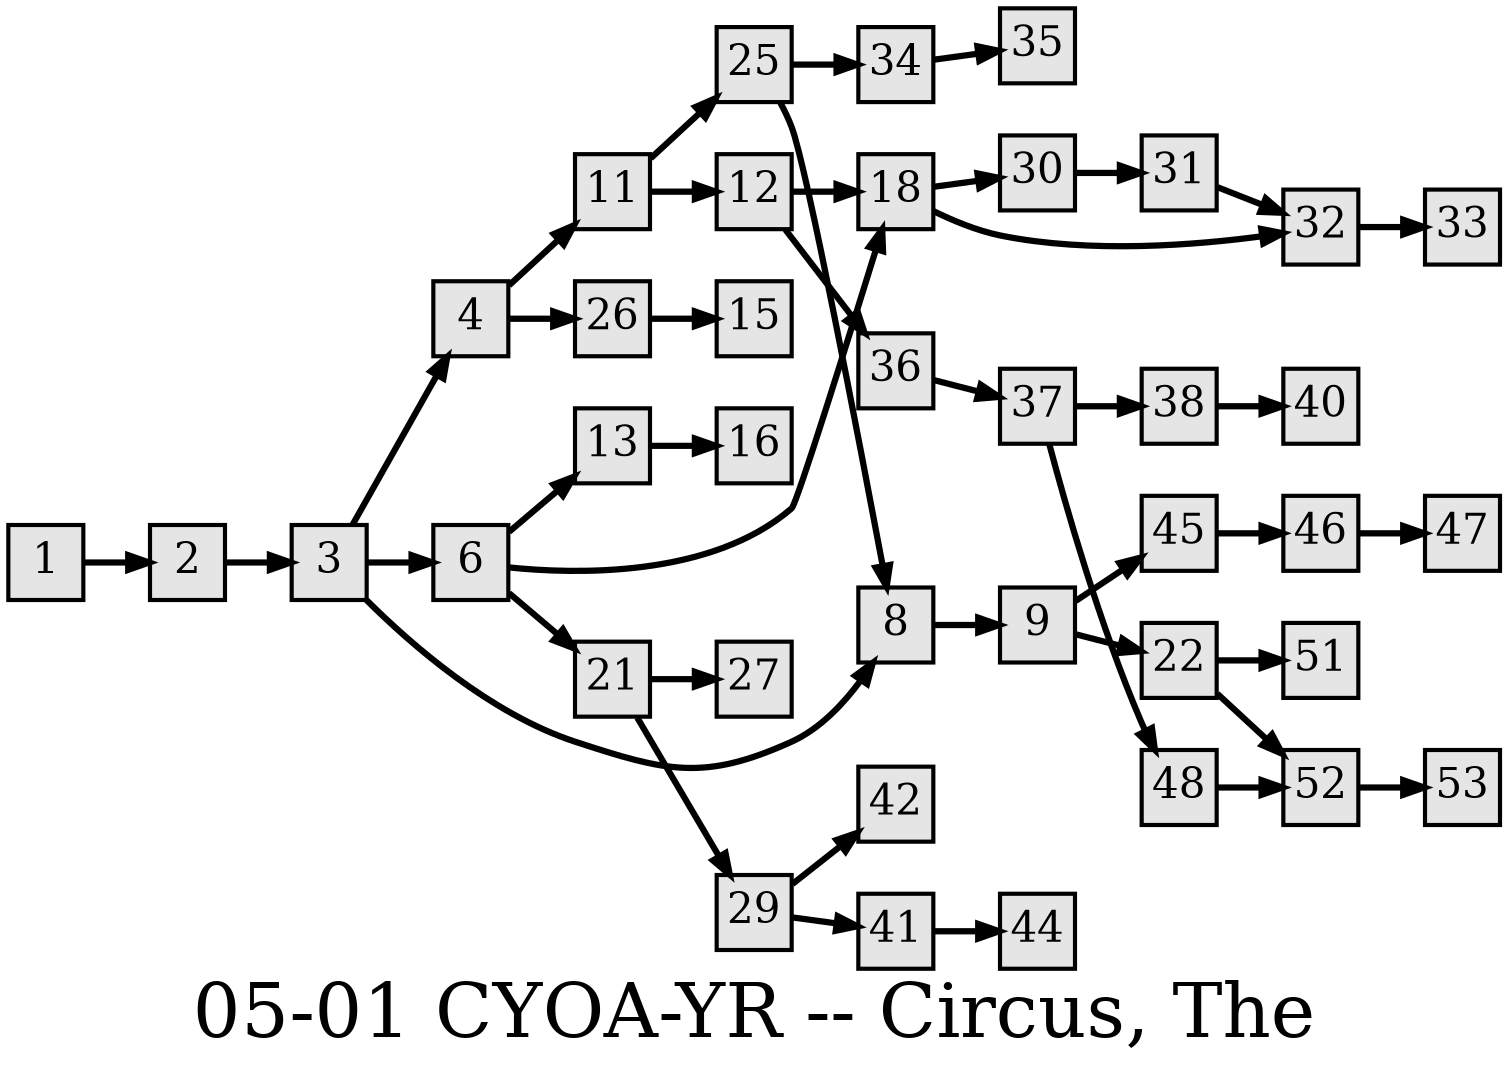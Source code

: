digraph g{
  graph [ label="05-01 CYOA-YR -- Circus, The" rankdir=LR, ordering=out, fontsize=36, nodesep="0.35", ranksep="0.45"];
  node  [shape=rect, penwidth=2, fontsize=20, style=filled, fillcolor=grey90, margin="0,0", labelfloat=true, regular=true, fixedsize=true];
  edge  [labelfloat=true, penwidth=3, fontsize=12];

  1 -> 2;
  2 -> 3;
  3 -> 4;
  3 -> 6;
  3 -> 8;
  4 -> 11;
  4 -> 26;
  6 -> 13;
  6 -> 18;
  6 -> 21;
  8 -> 9;
  9 -> 45;
  9 -> 22;
  11 -> 25;
  11 -> 12;
  12 -> 18;
  12 -> 36;
  13 -> 16;
  18 -> 30;
  18 -> 32;
  21 -> 27;
  21 -> 29;
  22 -> 51;
  22 -> 52;
  25 -> 34;
  25 -> 8;
  26 -> 15;
  29 -> 42;
  29 -> 41;
  30 -> 31;
  31 -> 32;
  32 -> 33;
  34 -> 35;
  36 -> 37;
  37 -> 38;
  37 -> 48;
  38 -> 40;
  41 -> 44;
  45 -> 46;
  46 -> 47;
  48 -> 52;
  52 -> 53;
}

